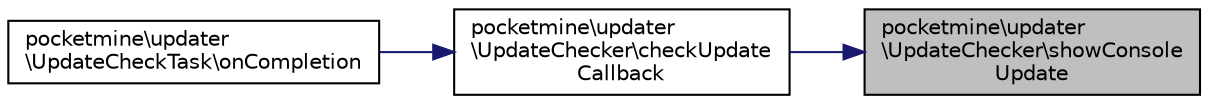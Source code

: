 digraph "pocketmine\updater\UpdateChecker\showConsoleUpdate"
{
 // INTERACTIVE_SVG=YES
 // LATEX_PDF_SIZE
  edge [fontname="Helvetica",fontsize="10",labelfontname="Helvetica",labelfontsize="10"];
  node [fontname="Helvetica",fontsize="10",shape=record];
  rankdir="RL";
  Node1 [label="pocketmine\\updater\l\\UpdateChecker\\showConsole\lUpdate",height=0.2,width=0.4,color="black", fillcolor="grey75", style="filled", fontcolor="black",tooltip=" "];
  Node1 -> Node2 [dir="back",color="midnightblue",fontsize="10",style="solid",fontname="Helvetica"];
  Node2 [label="pocketmine\\updater\l\\UpdateChecker\\checkUpdate\lCallback",height=0.2,width=0.4,color="black", fillcolor="white", style="filled",URL="$dd/d12/classpocketmine_1_1updater_1_1_update_checker.html#a9b8835f25d469c9250fdbc5eecc21d3d",tooltip=" "];
  Node2 -> Node3 [dir="back",color="midnightblue",fontsize="10",style="solid",fontname="Helvetica"];
  Node3 [label="pocketmine\\updater\l\\UpdateCheckTask\\onCompletion",height=0.2,width=0.4,color="black", fillcolor="white", style="filled",URL="$d7/d6f/classpocketmine_1_1updater_1_1_update_check_task.html#a2287957cdb9711c4b574ce2b92d8a420",tooltip=" "];
}
